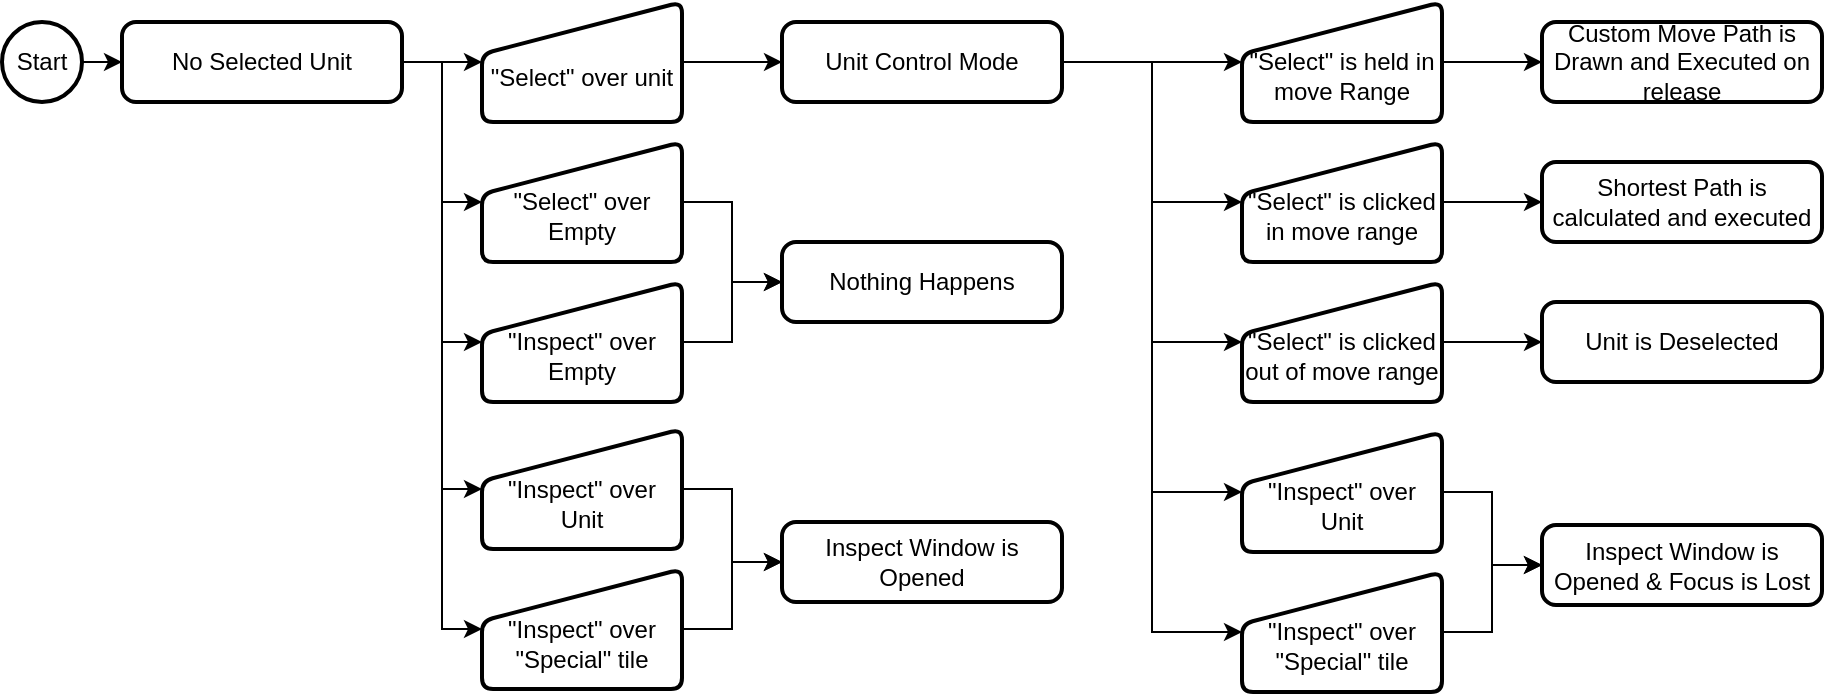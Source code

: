 <mxfile version="20.5.1" type="device"><diagram id="C5RBs43oDa-KdzZeNtuy" name="Page-1"><mxGraphModel dx="1185" dy="643" grid="1" gridSize="10" guides="1" tooltips="1" connect="1" arrows="1" fold="1" page="1" pageScale="1" pageWidth="1169" pageHeight="827" background="none" math="0" shadow="0"><root><mxCell id="WIyWlLk6GJQsqaUBKTNV-0"/><mxCell id="WIyWlLk6GJQsqaUBKTNV-1" parent="WIyWlLk6GJQsqaUBKTNV-0"/><mxCell id="RU0vIgiVY4YfwoRBOuqR-7" style="edgeStyle=orthogonalEdgeStyle;rounded=0;orthogonalLoop=1;jettySize=auto;html=1;exitX=1;exitY=0.5;exitDx=0;exitDy=0;exitPerimeter=0;entryX=0;entryY=0.5;entryDx=0;entryDy=0;" edge="1" parent="WIyWlLk6GJQsqaUBKTNV-1" source="RU0vIgiVY4YfwoRBOuqR-0" target="RU0vIgiVY4YfwoRBOuqR-3"><mxGeometry relative="1" as="geometry"/></mxCell><mxCell id="RU0vIgiVY4YfwoRBOuqR-0" value="Start" style="strokeWidth=2;html=1;shape=mxgraph.flowchart.start_2;whiteSpace=wrap;" vertex="1" parent="WIyWlLk6GJQsqaUBKTNV-1"><mxGeometry x="40" y="80" width="40" height="40" as="geometry"/></mxCell><mxCell id="RU0vIgiVY4YfwoRBOuqR-11" style="edgeStyle=orthogonalEdgeStyle;rounded=0;orthogonalLoop=1;jettySize=auto;html=1;exitX=1;exitY=0.5;exitDx=0;exitDy=0;entryX=0;entryY=0.5;entryDx=0;entryDy=0;" edge="1" parent="WIyWlLk6GJQsqaUBKTNV-1" source="RU0vIgiVY4YfwoRBOuqR-3" target="RU0vIgiVY4YfwoRBOuqR-10"><mxGeometry relative="1" as="geometry"/></mxCell><mxCell id="RU0vIgiVY4YfwoRBOuqR-13" style="edgeStyle=orthogonalEdgeStyle;rounded=0;orthogonalLoop=1;jettySize=auto;html=1;exitX=1;exitY=0.5;exitDx=0;exitDy=0;entryX=0;entryY=0.5;entryDx=0;entryDy=0;" edge="1" parent="WIyWlLk6GJQsqaUBKTNV-1" source="RU0vIgiVY4YfwoRBOuqR-3" target="RU0vIgiVY4YfwoRBOuqR-12"><mxGeometry relative="1" as="geometry"/></mxCell><mxCell id="RU0vIgiVY4YfwoRBOuqR-17" style="edgeStyle=orthogonalEdgeStyle;rounded=0;orthogonalLoop=1;jettySize=auto;html=1;exitX=1;exitY=0.5;exitDx=0;exitDy=0;entryX=0;entryY=0.5;entryDx=0;entryDy=0;" edge="1" parent="WIyWlLk6GJQsqaUBKTNV-1" source="RU0vIgiVY4YfwoRBOuqR-3" target="RU0vIgiVY4YfwoRBOuqR-14"><mxGeometry relative="1" as="geometry"/></mxCell><mxCell id="RU0vIgiVY4YfwoRBOuqR-18" style="edgeStyle=orthogonalEdgeStyle;rounded=0;orthogonalLoop=1;jettySize=auto;html=1;exitX=1;exitY=0.5;exitDx=0;exitDy=0;entryX=0;entryY=0.5;entryDx=0;entryDy=0;" edge="1" parent="WIyWlLk6GJQsqaUBKTNV-1" source="RU0vIgiVY4YfwoRBOuqR-3" target="RU0vIgiVY4YfwoRBOuqR-15"><mxGeometry relative="1" as="geometry"/></mxCell><mxCell id="RU0vIgiVY4YfwoRBOuqR-19" style="edgeStyle=orthogonalEdgeStyle;rounded=0;orthogonalLoop=1;jettySize=auto;html=1;exitX=1;exitY=0.5;exitDx=0;exitDy=0;entryX=0;entryY=0.5;entryDx=0;entryDy=0;" edge="1" parent="WIyWlLk6GJQsqaUBKTNV-1" source="RU0vIgiVY4YfwoRBOuqR-3" target="RU0vIgiVY4YfwoRBOuqR-16"><mxGeometry relative="1" as="geometry"/></mxCell><mxCell id="RU0vIgiVY4YfwoRBOuqR-3" value="No Selected Unit" style="rounded=1;whiteSpace=wrap;html=1;absoluteArcSize=1;arcSize=14;strokeWidth=2;" vertex="1" parent="WIyWlLk6GJQsqaUBKTNV-1"><mxGeometry x="100" y="80" width="140" height="40" as="geometry"/></mxCell><mxCell id="RU0vIgiVY4YfwoRBOuqR-29" style="edgeStyle=orthogonalEdgeStyle;rounded=0;orthogonalLoop=1;jettySize=auto;html=1;exitX=1;exitY=0.5;exitDx=0;exitDy=0;entryX=0;entryY=0.5;entryDx=0;entryDy=0;" edge="1" parent="WIyWlLk6GJQsqaUBKTNV-1" source="RU0vIgiVY4YfwoRBOuqR-10" target="RU0vIgiVY4YfwoRBOuqR-28"><mxGeometry relative="1" as="geometry"/></mxCell><mxCell id="RU0vIgiVY4YfwoRBOuqR-10" value="&lt;br&gt;&lt;div&gt;&quot;Select&quot; over unit&lt;/div&gt;" style="html=1;strokeWidth=2;shape=manualInput;whiteSpace=wrap;rounded=1;size=26;arcSize=11;" vertex="1" parent="WIyWlLk6GJQsqaUBKTNV-1"><mxGeometry x="280" y="70" width="100" height="60" as="geometry"/></mxCell><mxCell id="RU0vIgiVY4YfwoRBOuqR-25" style="edgeStyle=orthogonalEdgeStyle;rounded=0;orthogonalLoop=1;jettySize=auto;html=1;exitX=1;exitY=0.5;exitDx=0;exitDy=0;entryX=0;entryY=0.5;entryDx=0;entryDy=0;" edge="1" parent="WIyWlLk6GJQsqaUBKTNV-1" source="RU0vIgiVY4YfwoRBOuqR-12" target="RU0vIgiVY4YfwoRBOuqR-24"><mxGeometry relative="1" as="geometry"/></mxCell><mxCell id="RU0vIgiVY4YfwoRBOuqR-12" value="&lt;div&gt;&lt;br&gt;&lt;/div&gt;&lt;div&gt;&quot;Inspect&quot; over Unit&lt;/div&gt;" style="html=1;strokeWidth=2;shape=manualInput;whiteSpace=wrap;rounded=1;size=26;arcSize=11;" vertex="1" parent="WIyWlLk6GJQsqaUBKTNV-1"><mxGeometry x="280" y="283.5" width="100" height="60" as="geometry"/></mxCell><mxCell id="RU0vIgiVY4YfwoRBOuqR-21" style="edgeStyle=orthogonalEdgeStyle;rounded=0;orthogonalLoop=1;jettySize=auto;html=1;exitX=1;exitY=0.5;exitDx=0;exitDy=0;entryX=0;entryY=0.5;entryDx=0;entryDy=0;" edge="1" parent="WIyWlLk6GJQsqaUBKTNV-1" source="RU0vIgiVY4YfwoRBOuqR-14" target="RU0vIgiVY4YfwoRBOuqR-20"><mxGeometry relative="1" as="geometry"/></mxCell><mxCell id="RU0vIgiVY4YfwoRBOuqR-14" value="&lt;div&gt;&lt;br&gt;&lt;/div&gt;&lt;div&gt;&quot;Select&quot; over Empty&lt;br&gt;&lt;/div&gt;" style="html=1;strokeWidth=2;shape=manualInput;whiteSpace=wrap;rounded=1;size=26;arcSize=11;" vertex="1" parent="WIyWlLk6GJQsqaUBKTNV-1"><mxGeometry x="280" y="140" width="100" height="60" as="geometry"/></mxCell><mxCell id="RU0vIgiVY4YfwoRBOuqR-23" style="edgeStyle=orthogonalEdgeStyle;rounded=0;orthogonalLoop=1;jettySize=auto;html=1;exitX=1;exitY=0.5;exitDx=0;exitDy=0;entryX=0;entryY=0.5;entryDx=0;entryDy=0;" edge="1" parent="WIyWlLk6GJQsqaUBKTNV-1" source="RU0vIgiVY4YfwoRBOuqR-15" target="RU0vIgiVY4YfwoRBOuqR-20"><mxGeometry relative="1" as="geometry"/></mxCell><mxCell id="RU0vIgiVY4YfwoRBOuqR-15" value="&lt;div&gt;&lt;br&gt;&lt;/div&gt;&lt;div&gt;&quot;Inspect&quot; over Empty&lt;br&gt;&lt;/div&gt;" style="html=1;strokeWidth=2;shape=manualInput;whiteSpace=wrap;rounded=1;size=26;arcSize=11;" vertex="1" parent="WIyWlLk6GJQsqaUBKTNV-1"><mxGeometry x="280" y="210" width="100" height="60" as="geometry"/></mxCell><mxCell id="RU0vIgiVY4YfwoRBOuqR-26" style="edgeStyle=orthogonalEdgeStyle;rounded=0;orthogonalLoop=1;jettySize=auto;html=1;exitX=1;exitY=0.5;exitDx=0;exitDy=0;entryX=0;entryY=0.5;entryDx=0;entryDy=0;" edge="1" parent="WIyWlLk6GJQsqaUBKTNV-1" source="RU0vIgiVY4YfwoRBOuqR-16" target="RU0vIgiVY4YfwoRBOuqR-24"><mxGeometry relative="1" as="geometry"/></mxCell><mxCell id="RU0vIgiVY4YfwoRBOuqR-16" value="&lt;div&gt;&lt;br&gt;&lt;/div&gt;&lt;div&gt;&quot;Inspect&quot; over &quot;Special&quot; tile&lt;br&gt;&lt;/div&gt;" style="html=1;strokeWidth=2;shape=manualInput;whiteSpace=wrap;rounded=1;size=26;arcSize=11;" vertex="1" parent="WIyWlLk6GJQsqaUBKTNV-1"><mxGeometry x="280" y="353.5" width="100" height="60" as="geometry"/></mxCell><mxCell id="RU0vIgiVY4YfwoRBOuqR-20" value="Nothing Happens" style="rounded=1;whiteSpace=wrap;html=1;absoluteArcSize=1;arcSize=14;strokeWidth=2;" vertex="1" parent="WIyWlLk6GJQsqaUBKTNV-1"><mxGeometry x="430" y="190" width="140" height="40" as="geometry"/></mxCell><mxCell id="RU0vIgiVY4YfwoRBOuqR-24" value="Inspect Window is Opened" style="rounded=1;whiteSpace=wrap;html=1;absoluteArcSize=1;arcSize=14;strokeWidth=2;" vertex="1" parent="WIyWlLk6GJQsqaUBKTNV-1"><mxGeometry x="430" y="330" width="140" height="40" as="geometry"/></mxCell><mxCell id="RU0vIgiVY4YfwoRBOuqR-34" style="edgeStyle=orthogonalEdgeStyle;rounded=0;orthogonalLoop=1;jettySize=auto;html=1;exitX=1;exitY=0.5;exitDx=0;exitDy=0;entryX=0;entryY=0.5;entryDx=0;entryDy=0;" edge="1" parent="WIyWlLk6GJQsqaUBKTNV-1" source="RU0vIgiVY4YfwoRBOuqR-28" target="RU0vIgiVY4YfwoRBOuqR-31"><mxGeometry relative="1" as="geometry"/></mxCell><mxCell id="RU0vIgiVY4YfwoRBOuqR-35" style="edgeStyle=orthogonalEdgeStyle;rounded=0;orthogonalLoop=1;jettySize=auto;html=1;exitX=1;exitY=0.5;exitDx=0;exitDy=0;entryX=0;entryY=0.5;entryDx=0;entryDy=0;" edge="1" parent="WIyWlLk6GJQsqaUBKTNV-1" source="RU0vIgiVY4YfwoRBOuqR-28" target="RU0vIgiVY4YfwoRBOuqR-32"><mxGeometry relative="1" as="geometry"/></mxCell><mxCell id="RU0vIgiVY4YfwoRBOuqR-36" style="edgeStyle=orthogonalEdgeStyle;rounded=0;orthogonalLoop=1;jettySize=auto;html=1;exitX=1;exitY=0.5;exitDx=0;exitDy=0;entryX=0;entryY=0.5;entryDx=0;entryDy=0;" edge="1" parent="WIyWlLk6GJQsqaUBKTNV-1" source="RU0vIgiVY4YfwoRBOuqR-28" target="RU0vIgiVY4YfwoRBOuqR-33"><mxGeometry relative="1" as="geometry"/></mxCell><mxCell id="RU0vIgiVY4YfwoRBOuqR-51" style="edgeStyle=orthogonalEdgeStyle;rounded=0;orthogonalLoop=1;jettySize=auto;html=1;exitX=1;exitY=0.5;exitDx=0;exitDy=0;entryX=0;entryY=0.5;entryDx=0;entryDy=0;" edge="1" parent="WIyWlLk6GJQsqaUBKTNV-1" source="RU0vIgiVY4YfwoRBOuqR-28" target="RU0vIgiVY4YfwoRBOuqR-47"><mxGeometry relative="1" as="geometry"/></mxCell><mxCell id="RU0vIgiVY4YfwoRBOuqR-52" style="edgeStyle=orthogonalEdgeStyle;rounded=0;orthogonalLoop=1;jettySize=auto;html=1;exitX=1;exitY=0.5;exitDx=0;exitDy=0;entryX=0;entryY=0.5;entryDx=0;entryDy=0;" edge="1" parent="WIyWlLk6GJQsqaUBKTNV-1" source="RU0vIgiVY4YfwoRBOuqR-28" target="RU0vIgiVY4YfwoRBOuqR-49"><mxGeometry relative="1" as="geometry"/></mxCell><mxCell id="RU0vIgiVY4YfwoRBOuqR-28" value="Unit Control Mode" style="rounded=1;whiteSpace=wrap;html=1;absoluteArcSize=1;arcSize=14;strokeWidth=2;" vertex="1" parent="WIyWlLk6GJQsqaUBKTNV-1"><mxGeometry x="430" y="80" width="140" height="40" as="geometry"/></mxCell><mxCell id="RU0vIgiVY4YfwoRBOuqR-55" style="edgeStyle=orthogonalEdgeStyle;rounded=0;orthogonalLoop=1;jettySize=auto;html=1;exitX=1;exitY=0.5;exitDx=0;exitDy=0;entryX=0;entryY=0.5;entryDx=0;entryDy=0;" edge="1" parent="WIyWlLk6GJQsqaUBKTNV-1" source="RU0vIgiVY4YfwoRBOuqR-31" target="RU0vIgiVY4YfwoRBOuqR-54"><mxGeometry relative="1" as="geometry"/></mxCell><mxCell id="RU0vIgiVY4YfwoRBOuqR-31" value="&lt;div&gt;&lt;br&gt;&lt;/div&gt;&lt;div&gt;&quot;Select&quot; is held in move Range&lt;/div&gt;" style="html=1;strokeWidth=2;shape=manualInput;whiteSpace=wrap;rounded=1;size=26;arcSize=11;" vertex="1" parent="WIyWlLk6GJQsqaUBKTNV-1"><mxGeometry x="660" y="70" width="100" height="60" as="geometry"/></mxCell><mxCell id="RU0vIgiVY4YfwoRBOuqR-57" style="edgeStyle=orthogonalEdgeStyle;rounded=0;orthogonalLoop=1;jettySize=auto;html=1;exitX=1;exitY=0.5;exitDx=0;exitDy=0;entryX=0;entryY=0.5;entryDx=0;entryDy=0;" edge="1" parent="WIyWlLk6GJQsqaUBKTNV-1" source="RU0vIgiVY4YfwoRBOuqR-32" target="RU0vIgiVY4YfwoRBOuqR-56"><mxGeometry relative="1" as="geometry"/></mxCell><mxCell id="RU0vIgiVY4YfwoRBOuqR-32" value="&lt;div&gt;&lt;br&gt;&lt;/div&gt;&lt;div&gt;&quot;Select&quot; is clicked in move range&lt;/div&gt;" style="html=1;strokeWidth=2;shape=manualInput;whiteSpace=wrap;rounded=1;size=26;arcSize=11;" vertex="1" parent="WIyWlLk6GJQsqaUBKTNV-1"><mxGeometry x="660" y="140" width="100" height="60" as="geometry"/></mxCell><mxCell id="RU0vIgiVY4YfwoRBOuqR-59" style="edgeStyle=orthogonalEdgeStyle;rounded=0;orthogonalLoop=1;jettySize=auto;html=1;exitX=1;exitY=0.5;exitDx=0;exitDy=0;entryX=0;entryY=0.5;entryDx=0;entryDy=0;" edge="1" parent="WIyWlLk6GJQsqaUBKTNV-1" source="RU0vIgiVY4YfwoRBOuqR-33" target="RU0vIgiVY4YfwoRBOuqR-58"><mxGeometry relative="1" as="geometry"/></mxCell><mxCell id="RU0vIgiVY4YfwoRBOuqR-33" value="&lt;div&gt;&lt;br&gt;&lt;/div&gt;&lt;div&gt;&quot;Select&quot; is clicked out of move range&lt;/div&gt;" style="html=1;strokeWidth=2;shape=manualInput;whiteSpace=wrap;rounded=1;size=26;arcSize=11;" vertex="1" parent="WIyWlLk6GJQsqaUBKTNV-1"><mxGeometry x="660" y="210" width="100" height="60" as="geometry"/></mxCell><mxCell id="RU0vIgiVY4YfwoRBOuqR-46" style="edgeStyle=orthogonalEdgeStyle;rounded=0;orthogonalLoop=1;jettySize=auto;html=1;exitX=1;exitY=0.5;exitDx=0;exitDy=0;entryX=0;entryY=0.5;entryDx=0;entryDy=0;" edge="1" source="RU0vIgiVY4YfwoRBOuqR-47" target="RU0vIgiVY4YfwoRBOuqR-50" parent="WIyWlLk6GJQsqaUBKTNV-1"><mxGeometry relative="1" as="geometry"/></mxCell><mxCell id="RU0vIgiVY4YfwoRBOuqR-47" value="&lt;div&gt;&lt;br&gt;&lt;/div&gt;&lt;div&gt;&quot;Inspect&quot; over Unit&lt;/div&gt;" style="html=1;strokeWidth=2;shape=manualInput;whiteSpace=wrap;rounded=1;size=26;arcSize=11;" vertex="1" parent="WIyWlLk6GJQsqaUBKTNV-1"><mxGeometry x="660" y="285" width="100" height="60" as="geometry"/></mxCell><mxCell id="RU0vIgiVY4YfwoRBOuqR-48" style="edgeStyle=orthogonalEdgeStyle;rounded=0;orthogonalLoop=1;jettySize=auto;html=1;exitX=1;exitY=0.5;exitDx=0;exitDy=0;entryX=0;entryY=0.5;entryDx=0;entryDy=0;" edge="1" source="RU0vIgiVY4YfwoRBOuqR-49" target="RU0vIgiVY4YfwoRBOuqR-50" parent="WIyWlLk6GJQsqaUBKTNV-1"><mxGeometry relative="1" as="geometry"/></mxCell><mxCell id="RU0vIgiVY4YfwoRBOuqR-49" value="&lt;div&gt;&lt;br&gt;&lt;/div&gt;&lt;div&gt;&quot;Inspect&quot; over &quot;Special&quot; tile&lt;br&gt;&lt;/div&gt;" style="html=1;strokeWidth=2;shape=manualInput;whiteSpace=wrap;rounded=1;size=26;arcSize=11;" vertex="1" parent="WIyWlLk6GJQsqaUBKTNV-1"><mxGeometry x="660" y="355" width="100" height="60" as="geometry"/></mxCell><mxCell id="RU0vIgiVY4YfwoRBOuqR-50" value="Inspect Window is Opened &amp;amp; Focus is Lost" style="rounded=1;whiteSpace=wrap;html=1;absoluteArcSize=1;arcSize=14;strokeWidth=2;" vertex="1" parent="WIyWlLk6GJQsqaUBKTNV-1"><mxGeometry x="810" y="331.5" width="140" height="40" as="geometry"/></mxCell><mxCell id="RU0vIgiVY4YfwoRBOuqR-54" value="Custom Move Path is Drawn and Executed on release" style="rounded=1;whiteSpace=wrap;html=1;absoluteArcSize=1;arcSize=14;strokeWidth=2;" vertex="1" parent="WIyWlLk6GJQsqaUBKTNV-1"><mxGeometry x="810" y="80" width="140" height="40" as="geometry"/></mxCell><mxCell id="RU0vIgiVY4YfwoRBOuqR-56" value="Shortest Path is calculated and executed" style="rounded=1;whiteSpace=wrap;html=1;absoluteArcSize=1;arcSize=14;strokeWidth=2;" vertex="1" parent="WIyWlLk6GJQsqaUBKTNV-1"><mxGeometry x="810" y="150" width="140" height="40" as="geometry"/></mxCell><mxCell id="RU0vIgiVY4YfwoRBOuqR-58" value="Unit is Deselected" style="rounded=1;whiteSpace=wrap;html=1;absoluteArcSize=1;arcSize=14;strokeWidth=2;" vertex="1" parent="WIyWlLk6GJQsqaUBKTNV-1"><mxGeometry x="810" y="220" width="140" height="40" as="geometry"/></mxCell></root></mxGraphModel></diagram></mxfile>